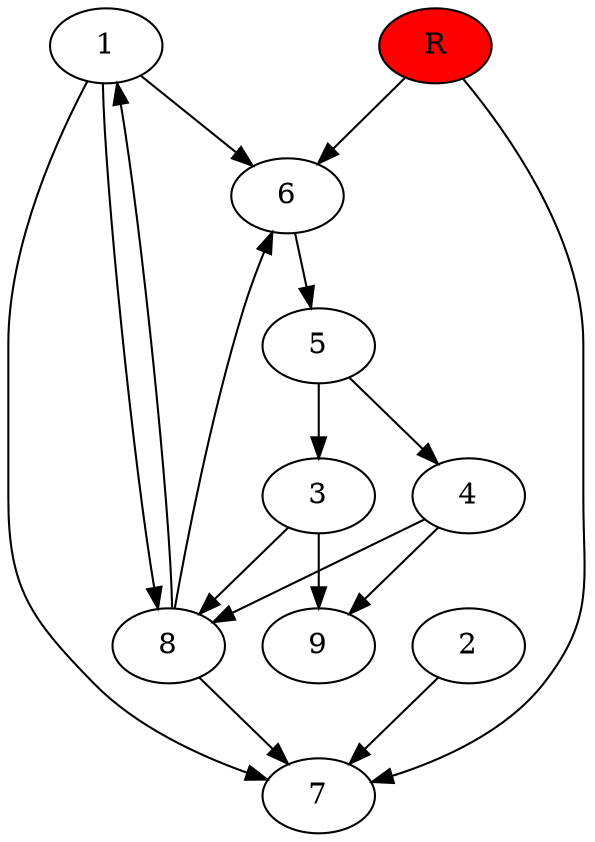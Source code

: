 digraph prb41896 {
	1
	2
	3
	4
	5
	6
	7
	8
	R [fillcolor="#ff0000" style=filled]
	1 -> 6
	1 -> 7
	1 -> 8
	2 -> 7
	3 -> 8
	3 -> 9
	4 -> 8
	4 -> 9
	5 -> 3
	5 -> 4
	6 -> 5
	8 -> 1
	8 -> 6
	8 -> 7
	R -> 6
	R -> 7
}

